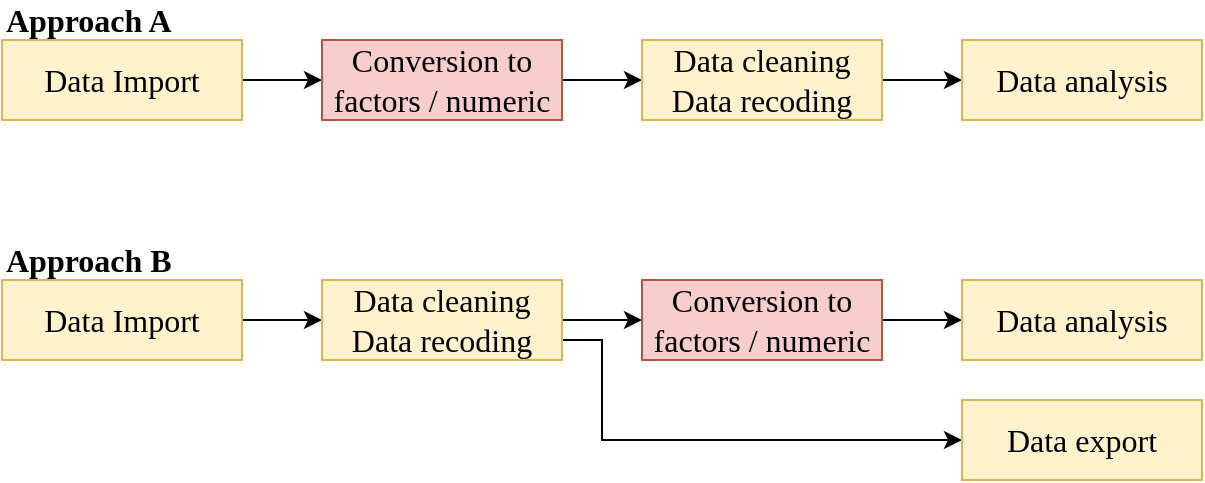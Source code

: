 <mxfile version="12.6.5" type="device"><diagram id="ExFkcT_Qc6aa_9KxlopS" name="Page-1"><mxGraphModel dx="1089" dy="969" grid="1" gridSize="10" guides="1" tooltips="1" connect="1" arrows="1" fold="1" page="1" pageScale="1" pageWidth="827" pageHeight="1169" math="0" shadow="0"><root><mxCell id="0"/><mxCell id="1" parent="0"/><mxCell id="M5bLIQPF1mpKsuIsD98t-5" style="edgeStyle=orthogonalEdgeStyle;rounded=0;orthogonalLoop=1;jettySize=auto;html=1;exitX=1;exitY=0.5;exitDx=0;exitDy=0;entryX=0;entryY=0.5;entryDx=0;entryDy=0;fontFamily=Source Sans Pro;fontSize=16;" parent="1" source="M5bLIQPF1mpKsuIsD98t-1" target="M5bLIQPF1mpKsuIsD98t-2" edge="1"><mxGeometry relative="1" as="geometry"/></mxCell><mxCell id="M5bLIQPF1mpKsuIsD98t-1" value="Data Import" style="rounded=0;whiteSpace=wrap;html=1;fillColor=#fff2cc;strokeColor=#d6b656;fontFamily=Source Sans Pro;fontSize=16;" parent="1" vertex="1"><mxGeometry x="40" y="40" width="120" height="40" as="geometry"/></mxCell><mxCell id="M5bLIQPF1mpKsuIsD98t-6" style="edgeStyle=orthogonalEdgeStyle;rounded=0;orthogonalLoop=1;jettySize=auto;html=1;exitX=1;exitY=0.5;exitDx=0;exitDy=0;fontFamily=Source Sans Pro;fontSize=16;" parent="1" source="M5bLIQPF1mpKsuIsD98t-2" target="M5bLIQPF1mpKsuIsD98t-3" edge="1"><mxGeometry relative="1" as="geometry"/></mxCell><mxCell id="M5bLIQPF1mpKsuIsD98t-2" value="Conversion to &lt;br style=&quot;font-size: 16px;&quot;&gt;factors / numeric" style="rounded=0;whiteSpace=wrap;html=1;fillColor=#f8cecc;strokeColor=#b85450;fontFamily=Source Sans Pro;fontSize=16;" parent="1" vertex="1"><mxGeometry x="200" y="40" width="120" height="40" as="geometry"/></mxCell><mxCell id="M5bLIQPF1mpKsuIsD98t-7" style="edgeStyle=orthogonalEdgeStyle;rounded=0;orthogonalLoop=1;jettySize=auto;html=1;exitX=1;exitY=0.5;exitDx=0;exitDy=0;fontFamily=Source Sans Pro;fontSize=16;" parent="1" source="M5bLIQPF1mpKsuIsD98t-3" target="M5bLIQPF1mpKsuIsD98t-4" edge="1"><mxGeometry relative="1" as="geometry"/></mxCell><mxCell id="M5bLIQPF1mpKsuIsD98t-3" value="Data cleaning&lt;br style=&quot;font-size: 16px;&quot;&gt;Data recoding" style="rounded=0;whiteSpace=wrap;html=1;fillColor=#fff2cc;strokeColor=#d6b656;fontFamily=Source Sans Pro;fontSize=16;" parent="1" vertex="1"><mxGeometry x="360" y="40" width="120" height="40" as="geometry"/></mxCell><mxCell id="M5bLIQPF1mpKsuIsD98t-4" value="Data analysis" style="rounded=0;whiteSpace=wrap;html=1;fillColor=#fff2cc;strokeColor=#d6b656;fontFamily=Source Sans Pro;fontSize=16;" parent="1" vertex="1"><mxGeometry x="520" y="40" width="120" height="40" as="geometry"/></mxCell><mxCell id="M5bLIQPF1mpKsuIsD98t-15" style="edgeStyle=orthogonalEdgeStyle;rounded=0;orthogonalLoop=1;jettySize=auto;html=1;exitX=1;exitY=0.5;exitDx=0;exitDy=0;entryX=0;entryY=0.5;entryDx=0;entryDy=0;fontFamily=Source Sans Pro;fontSize=16;" parent="1" source="M5bLIQPF1mpKsuIsD98t-9" target="M5bLIQPF1mpKsuIsD98t-13" edge="1"><mxGeometry relative="1" as="geometry"/></mxCell><mxCell id="M5bLIQPF1mpKsuIsD98t-9" value="Data Import" style="rounded=0;whiteSpace=wrap;html=1;fillColor=#fff2cc;strokeColor=#d6b656;fontFamily=Source Sans Pro;fontSize=16;" parent="1" vertex="1"><mxGeometry x="40" y="160" width="120" height="40" as="geometry"/></mxCell><mxCell id="M5bLIQPF1mpKsuIsD98t-17" style="edgeStyle=orthogonalEdgeStyle;rounded=0;orthogonalLoop=1;jettySize=auto;html=1;exitX=1;exitY=0.5;exitDx=0;exitDy=0;entryX=0;entryY=0.5;entryDx=0;entryDy=0;fontFamily=Source Sans Pro;fontSize=16;" parent="1" source="M5bLIQPF1mpKsuIsD98t-11" target="M5bLIQPF1mpKsuIsD98t-14" edge="1"><mxGeometry relative="1" as="geometry"/></mxCell><mxCell id="M5bLIQPF1mpKsuIsD98t-11" value="Conversion to &lt;br style=&quot;font-size: 16px;&quot;&gt;factors / numeric" style="rounded=0;whiteSpace=wrap;html=1;fillColor=#f8cecc;strokeColor=#b85450;fontFamily=Source Sans Pro;fontSize=16;" parent="1" vertex="1"><mxGeometry x="360" y="160" width="120" height="40" as="geometry"/></mxCell><mxCell id="M5bLIQPF1mpKsuIsD98t-16" style="edgeStyle=orthogonalEdgeStyle;rounded=0;orthogonalLoop=1;jettySize=auto;html=1;exitX=1;exitY=0.5;exitDx=0;exitDy=0;entryX=0;entryY=0.5;entryDx=0;entryDy=0;fontFamily=Source Sans Pro;fontSize=16;" parent="1" source="M5bLIQPF1mpKsuIsD98t-13" target="M5bLIQPF1mpKsuIsD98t-11" edge="1"><mxGeometry relative="1" as="geometry"/></mxCell><mxCell id="zYgv_CFva7jyvbbmYol9-1" style="edgeStyle=orthogonalEdgeStyle;rounded=0;orthogonalLoop=1;jettySize=auto;html=1;exitX=1;exitY=0.75;exitDx=0;exitDy=0;entryX=0;entryY=0.5;entryDx=0;entryDy=0;fontFamily=Source Sans Pro;fontSize=16;" parent="1" source="M5bLIQPF1mpKsuIsD98t-13" target="i2gbdxcrZwfM0BRfgwo--1" edge="1"><mxGeometry relative="1" as="geometry"><Array as="points"><mxPoint x="340" y="190"/><mxPoint x="340" y="240"/></Array></mxGeometry></mxCell><mxCell id="M5bLIQPF1mpKsuIsD98t-13" value="Data cleaning&lt;br style=&quot;font-size: 16px;&quot;&gt;Data recoding" style="rounded=0;whiteSpace=wrap;html=1;fillColor=#fff2cc;strokeColor=#d6b656;fontFamily=Source Sans Pro;fontSize=16;" parent="1" vertex="1"><mxGeometry x="200" y="160" width="120" height="40" as="geometry"/></mxCell><mxCell id="M5bLIQPF1mpKsuIsD98t-14" value="Data analysis" style="rounded=0;whiteSpace=wrap;html=1;fillColor=#fff2cc;strokeColor=#d6b656;fontFamily=Source Sans Pro;fontSize=16;" parent="1" vertex="1"><mxGeometry x="520" y="160" width="120" height="40" as="geometry"/></mxCell><mxCell id="M5bLIQPF1mpKsuIsD98t-18" value="Approach A" style="text;html=1;strokeColor=none;fillColor=none;align=left;verticalAlign=middle;whiteSpace=wrap;rounded=0;fontStyle=1;fontFamily=Source Sans Pro;fontSize=16;" parent="1" vertex="1"><mxGeometry x="40" y="20" width="120" height="20" as="geometry"/></mxCell><mxCell id="M5bLIQPF1mpKsuIsD98t-19" value="Approach B" style="text;html=1;strokeColor=none;fillColor=none;align=left;verticalAlign=middle;whiteSpace=wrap;rounded=0;fontStyle=1;fontFamily=Source Sans Pro;fontSize=16;" parent="1" vertex="1"><mxGeometry x="40" y="140" width="120" height="20" as="geometry"/></mxCell><mxCell id="i2gbdxcrZwfM0BRfgwo--1" value="Data export" style="rounded=0;whiteSpace=wrap;html=1;fillColor=#fff2cc;strokeColor=#d6b656;fontFamily=Source Sans Pro;fontSize=16;" parent="1" vertex="1"><mxGeometry x="520" y="220" width="120" height="40" as="geometry"/></mxCell></root></mxGraphModel></diagram></mxfile>